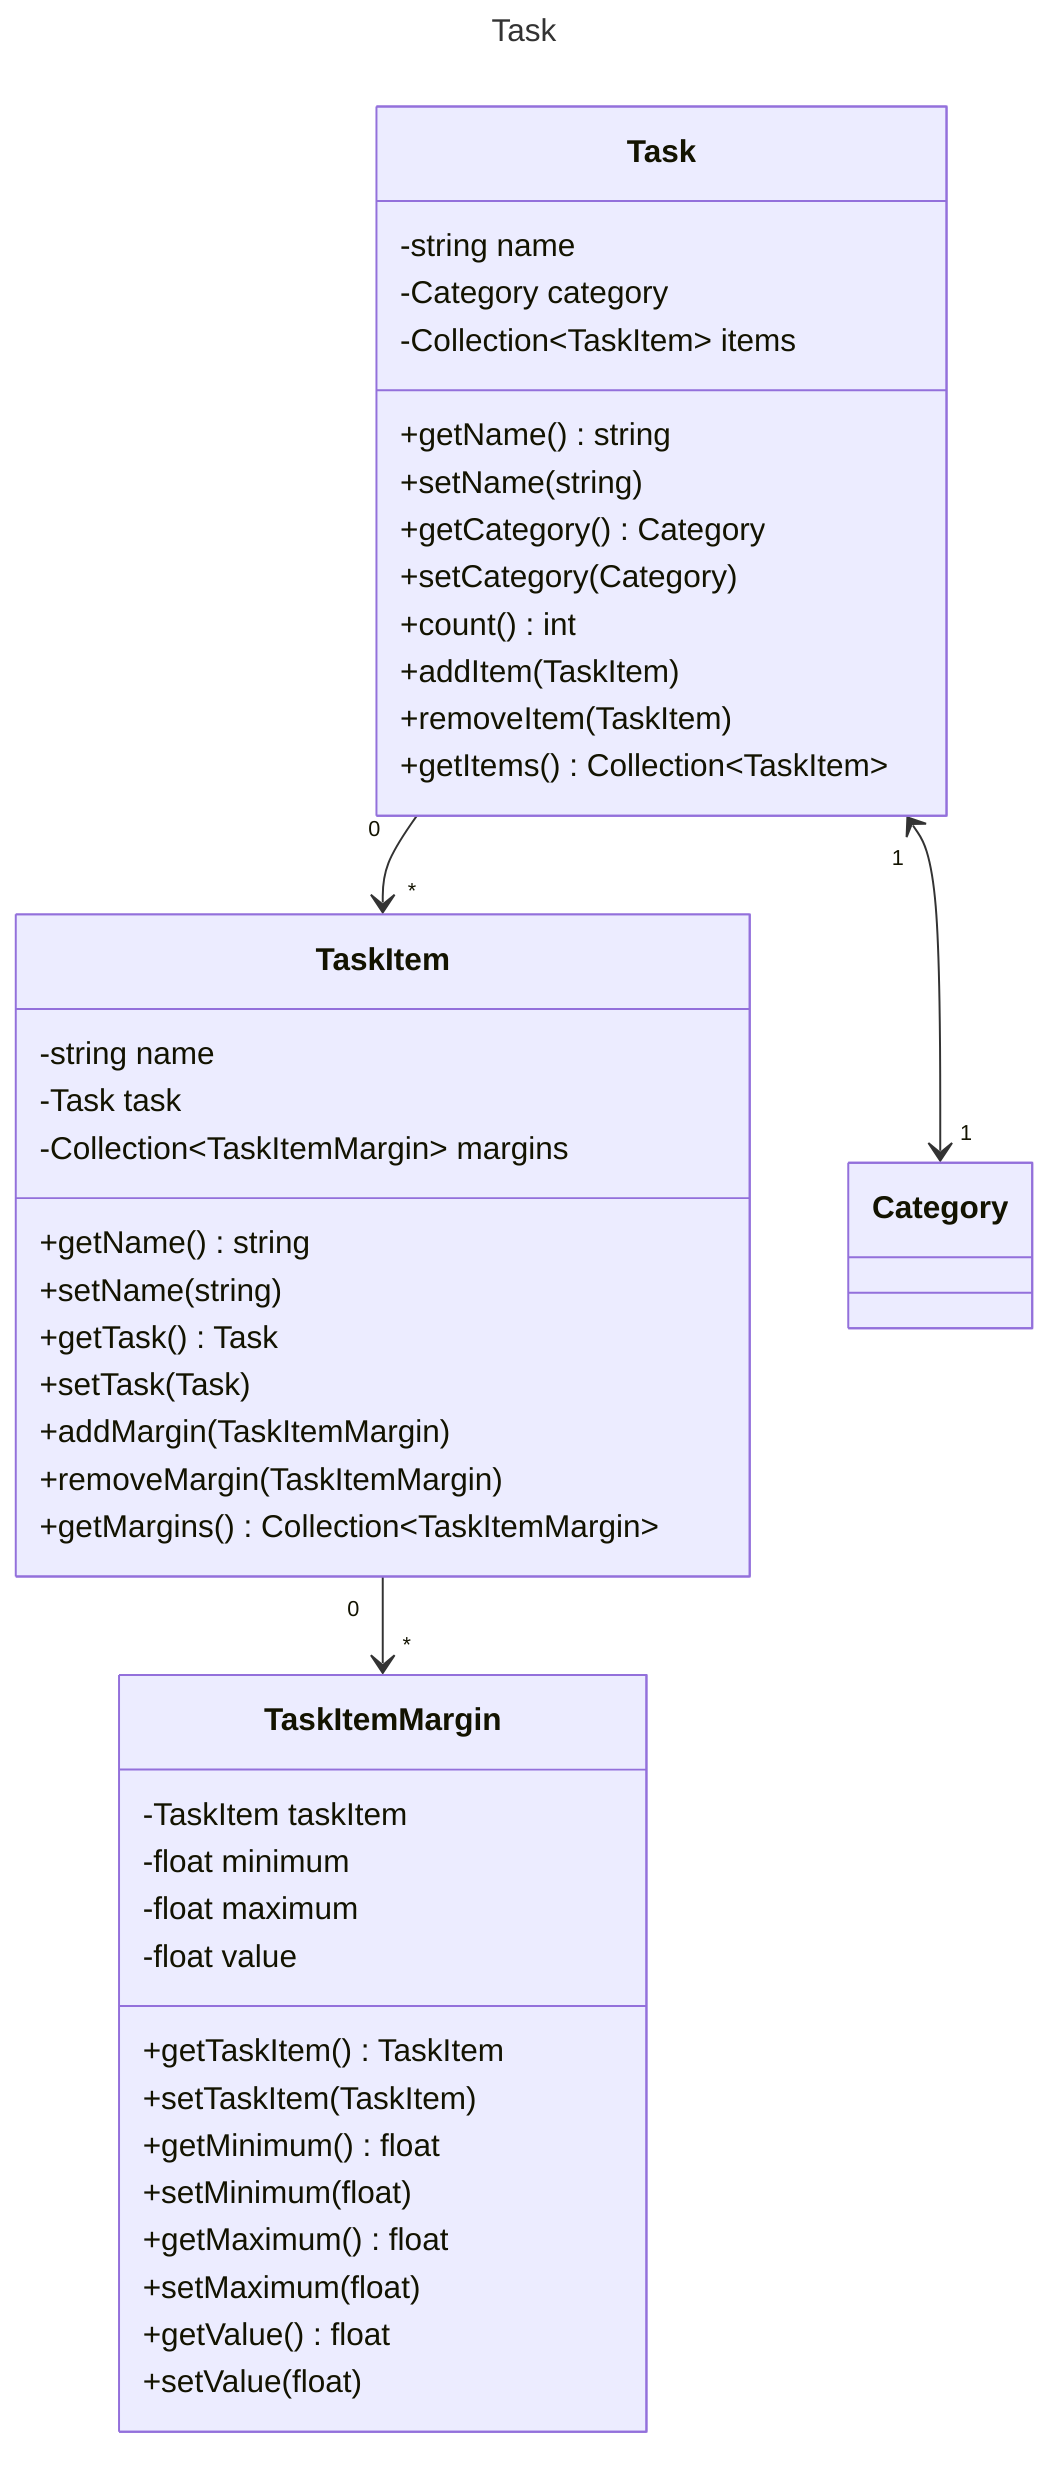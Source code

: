 ---
title: Task
---

classDiagram
    class Task {
        -string name
        -Category category
        -Collection~TaskItem~ items
        +getName() string
        +setName(string)
        +getCategory() Category
        +setCategory(Category)
        +count() int
        +addItem(TaskItem)
        +removeItem(TaskItem)
        +getItems() Collection~TaskItem~
    }

    class TaskItem {
        -string name
        -Task task
        -Collection~TaskItemMargin~ margins
        +getName() string
        +setName(string)
        +getTask() Task
        +setTask(Task)
        +addMargin(TaskItemMargin)
        +removeMargin(TaskItemMargin)
        +getMargins() Collection~TaskItemMargin~
    }
    class TaskItemMargin {
        -TaskItem taskItem
        -float minimum
        -float maximum
        -float value
        +getTaskItem() TaskItem
        +setTaskItem(TaskItem)
        +getMinimum() float
        +setMinimum(float)
        +getMaximum() float
        +setMaximum(float)
        +getValue() float
        +setValue(float)
    }

    class Category {
    }

    Task "0" --> "*" TaskItem
    TaskItem "0" --> "*" TaskItemMargin
    Task "1" <--> "1" Category